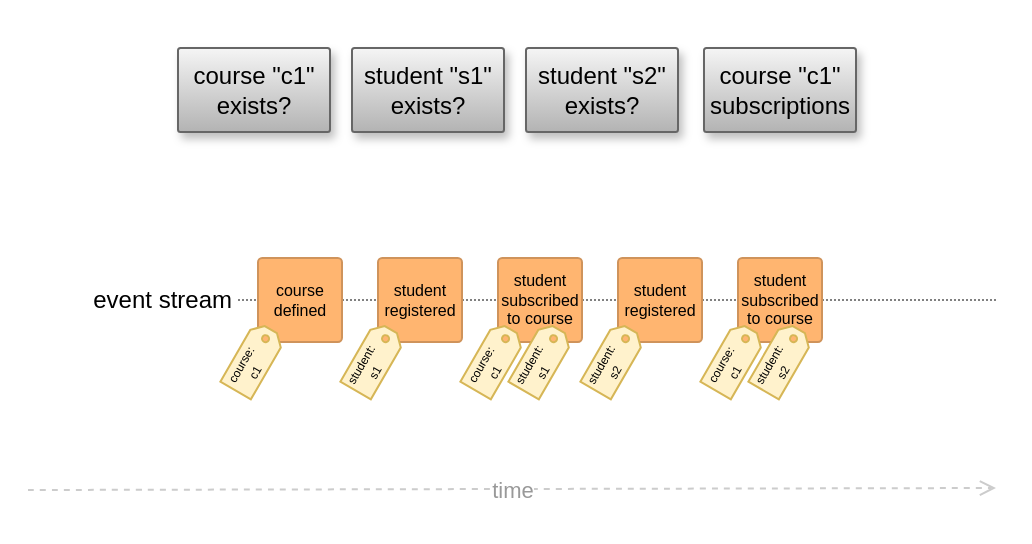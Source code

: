 <mxfile version="26.0.16">
  <diagram name="Seite-1" id="r95zw7-B-S0A9r7h02m8">
    <mxGraphModel dx="1219" dy="451" grid="0" gridSize="10" guides="1" tooltips="1" connect="1" arrows="1" fold="1" page="0" pageScale="1" pageWidth="827" pageHeight="1169" math="0" shadow="0">
      <root>
        <mxCell id="0" />
        <mxCell id="1" style="" parent="0" />
        <mxCell id="7EFssaYVpA_n2hoAjp4g-147" value="" style="rounded=0;whiteSpace=wrap;html=1;strokeColor=none;fillColor=none;movable=1;resizable=1;rotatable=1;deletable=1;editable=1;locked=0;connectable=1;" parent="1" vertex="1">
          <mxGeometry x="-119" y="199" width="515" height="271" as="geometry" />
        </mxCell>
        <mxCell id="7EFssaYVpA_n2hoAjp4g-39" value="event stream" style="line;strokeWidth=1;html=1;dashed=1;dashPattern=1 1;labelPosition=left;verticalLabelPosition=middle;align=right;verticalAlign=middle;spacingTop=0;spacingRight=2;strokeColor=#808080;" parent="1" vertex="1">
          <mxGeometry y="344" width="380" height="10" as="geometry" />
        </mxCell>
        <mxCell id="7EFssaYVpA_n2hoAjp4g-37" value="student&lt;div&gt;subscribed&lt;/div&gt;&lt;div&gt;to course&lt;/div&gt;" style="whiteSpace=wrap;aspect=fixed;rounded=1;fillColor=#FFB570;strokeColor=#CF935B;fontColor=#000000;fontFamily=Helvetica;fontSize=8;html=1;fontStyle=0;arcSize=5;imageHeight=24;" parent="1" vertex="1">
          <mxGeometry x="130" y="328" width="42" height="42" as="geometry" />
        </mxCell>
        <mxCell id="7EFssaYVpA_n2hoAjp4g-38" value="student&lt;div&gt;registered&lt;/div&gt;" style="whiteSpace=wrap;html=1;aspect=fixed;rounded=1;fillColor=#FFB570;strokeColor=#CF935B;fontColor=#000000;fontFamily=Helvetica;fontSize=8;arcSize=5;imageHeight=24;" parent="1" vertex="1">
          <mxGeometry x="70" y="328" width="42" height="42" as="geometry" />
        </mxCell>
        <mxCell id="7EFssaYVpA_n2hoAjp4g-41" value="course&lt;div&gt;defined&lt;/div&gt;" style="whiteSpace=wrap;html=1;aspect=fixed;rounded=1;fillColor=#FFB570;strokeColor=#CF935B;fontColor=#000000;fontFamily=Helvetica;fontSize=8;arcSize=5;imageHeight=24;" parent="1" vertex="1">
          <mxGeometry x="10" y="328" width="42" height="42" as="geometry" />
        </mxCell>
        <mxCell id="DbxpfdoCNsHGOSzbfEZo-4" value="" style="endArrow=open;html=1;rounded=0;fontSize=12;startSize=6;endSize=6;curved=1;dashed=1;strokeWidth=1;spacingLeft=0;spacingRight=0;endFill=0;fillColor=#f5f5f5;strokeColor=#CCCCCC;" parent="1" edge="1">
          <mxGeometry relative="1" as="geometry">
            <mxPoint x="-105" y="444" as="sourcePoint" />
            <mxPoint x="379" y="443" as="targetPoint" />
          </mxGeometry>
        </mxCell>
        <mxCell id="DbxpfdoCNsHGOSzbfEZo-5" value="time" style="edgeLabel;resizable=0;html=1;;align=center;verticalAlign=middle;spacingLeft=0;spacingRight=0;fontFamily=Helvetica;fontColor=#999999;" parent="DbxpfdoCNsHGOSzbfEZo-4" connectable="0" vertex="1">
          <mxGeometry relative="1" as="geometry" />
        </mxCell>
        <mxCell id="Ay2A0g3-Rm1teo7eCQYA-1" value="student&lt;div&gt;registered&lt;/div&gt;" style="whiteSpace=wrap;html=1;aspect=fixed;rounded=1;fillColor=#FFB570;strokeColor=#CF935B;fontColor=#000000;fontFamily=Helvetica;fontSize=8;arcSize=5;imageHeight=24;" vertex="1" parent="1">
          <mxGeometry x="190" y="328" width="42" height="42" as="geometry" />
        </mxCell>
        <mxCell id="Ay2A0g3-Rm1teo7eCQYA-3" value="student&lt;div&gt;subscribed&lt;/div&gt;&lt;div&gt;to course&lt;/div&gt;" style="whiteSpace=wrap;aspect=fixed;rounded=1;fillColor=#FFB570;strokeColor=#CF935B;fontColor=#000000;fontFamily=Helvetica;fontSize=8;html=1;fontStyle=0;arcSize=5;imageHeight=24;" vertex="1" parent="1">
          <mxGeometry x="250" y="328" width="42" height="42" as="geometry" />
        </mxCell>
        <mxCell id="Ay2A0g3-Rm1teo7eCQYA-50" value="Buttons" parent="0" />
        <UserObject label="course &quot;c1&quot; exists?" link="data:action/json,{&quot;actions&quot;:[{&quot;toggle&quot;:{&quot;cells&quot;:[&quot;layer_course1_exists&quot;]}}]}" id="Ay2A0g3-Rm1teo7eCQYA-51">
          <mxCell style="rounded=1;whiteSpace=wrap;html=1;arcSize=3;fillColor=#f5f5f5;strokeColor=#666666;gradientColor=#b3b3b3;shadow=1;" vertex="1" parent="Ay2A0g3-Rm1teo7eCQYA-50">
            <mxGeometry x="-30" y="223" width="76" height="42" as="geometry" />
          </mxCell>
        </UserObject>
        <UserObject label="student &quot;s1&quot; exists?" link="data:action/json,{&quot;actions&quot;:[{&quot;toggle&quot;:{&quot;cells&quot;:[&quot;layer_student1_exists&quot;]}}]}" id="Ay2A0g3-Rm1teo7eCQYA-52">
          <mxCell style="rounded=1;whiteSpace=wrap;html=1;arcSize=3;fillColor=#f5f5f5;strokeColor=#666666;gradientColor=#b3b3b3;shadow=1;" vertex="1" parent="Ay2A0g3-Rm1teo7eCQYA-50">
            <mxGeometry x="57" y="223" width="76" height="42" as="geometry" />
          </mxCell>
        </UserObject>
        <UserObject label="student &quot;s2&quot; exists?" link="data:action/json,{&quot;actions&quot;:[{&quot;toggle&quot;:{&quot;cells&quot;:[&quot;layer_student2_exists&quot;]}}]}" id="Ay2A0g3-Rm1teo7eCQYA-54">
          <mxCell style="rounded=1;whiteSpace=wrap;html=1;arcSize=3;fillColor=#f5f5f5;strokeColor=#666666;gradientColor=#b3b3b3;shadow=1;" vertex="1" parent="Ay2A0g3-Rm1teo7eCQYA-50">
            <mxGeometry x="144" y="223" width="76" height="42" as="geometry" />
          </mxCell>
        </UserObject>
        <UserObject label="course &quot;c1&quot; subscriptions" link="data:action/json,{&quot;actions&quot;:[{&quot;toggle&quot;:{&quot;cells&quot;:[&quot;layer_course1_subscriptions&quot;]}}]}" id="Ay2A0g3-Rm1teo7eCQYA-55">
          <mxCell style="rounded=1;whiteSpace=wrap;html=1;arcSize=3;fillColor=#f5f5f5;strokeColor=#666666;gradientColor=#b3b3b3;shadow=1;" vertex="1" parent="Ay2A0g3-Rm1teo7eCQYA-50">
            <mxGeometry x="233" y="223" width="76" height="42" as="geometry" />
          </mxCell>
        </UserObject>
        <object label="Course1 subscriptions" id="layer_course1_subscriptions">
          <mxCell style="locked=1;" parent="0" visible="0" />
        </object>
        <mxCell id="Ay2A0g3-Rm1teo7eCQYA-20" value="course&lt;div&gt;defined&lt;/div&gt;" style="whiteSpace=wrap;html=1;aspect=fixed;rounded=1;fillColor=#FFFFCC;strokeColor=#FF0000;fontColor=none;fontFamily=Helvetica;fontSize=8;arcSize=5;imageHeight=24;noLabel=1;fillStyle=auto;opacity=60;strokeWidth=2;" vertex="1" parent="layer_course1_subscriptions">
          <mxGeometry x="131" y="328" width="42" height="42" as="geometry" />
        </mxCell>
        <mxCell id="Ay2A0g3-Rm1teo7eCQYA-21" value="course&lt;div&gt;defined&lt;/div&gt;" style="whiteSpace=wrap;html=1;aspect=fixed;rounded=1;fillColor=#FFFFCC;strokeColor=#FF0000;fontColor=none;fontFamily=Helvetica;fontSize=8;arcSize=5;imageHeight=24;noLabel=1;fillStyle=auto;opacity=60;strokeWidth=2;" vertex="1" parent="layer_course1_subscriptions">
          <mxGeometry x="251" y="328" width="42" height="42" as="geometry" />
        </mxCell>
        <UserObject label="course &quot;c1&quot; subscriptions" link="data:action/json,{&quot;actions&quot;:[{&quot;toggle&quot;:{&quot;cells&quot;:[&quot;layer_course1_subscriptions&quot;]}}]}" id="Ay2A0g3-Rm1teo7eCQYA-61">
          <mxCell style="rounded=1;whiteSpace=wrap;html=1;arcSize=3;fillColor=#fff2cc;strokeColor=#d6b656;gradientColor=#ffd966;shadow=1;" vertex="1" parent="layer_course1_subscriptions">
            <mxGeometry x="233" y="223" width="76" height="42" as="geometry" />
          </mxCell>
        </UserObject>
        <object label="Student2 exists" id="layer_student2_exists">
          <mxCell style="locked=1;" parent="0" visible="0" />
        </object>
        <mxCell id="Ay2A0g3-Rm1teo7eCQYA-25" value="course&lt;div&gt;defined&lt;/div&gt;" style="whiteSpace=wrap;html=1;aspect=fixed;rounded=1;fillColor=#FFFFCC;strokeColor=#FF0000;fontColor=none;fontFamily=Helvetica;fontSize=8;arcSize=5;imageHeight=24;noLabel=1;fillStyle=auto;opacity=60;strokeWidth=2;" vertex="1" parent="layer_student2_exists">
          <mxGeometry x="191" y="328" width="42" height="42" as="geometry" />
        </mxCell>
        <UserObject label="student &quot;s2&quot; exists?" link="data:action/json,{&quot;actions&quot;:[{&quot;toggle&quot;:{&quot;cells&quot;:[&quot;layer_student2_exists&quot;]}}]}" id="Ay2A0g3-Rm1teo7eCQYA-59">
          <mxCell style="rounded=1;whiteSpace=wrap;html=1;arcSize=3;fillColor=#fff2cc;strokeColor=#d6b656;gradientColor=#ffd966;shadow=1;" vertex="1" parent="layer_student2_exists">
            <mxGeometry x="144" y="223" width="76" height="42" as="geometry" />
          </mxCell>
        </UserObject>
        <object label="Student1 exists" id="layer_student1_exists">
          <mxCell style="locked=1;" parent="0" visible="0" />
        </object>
        <mxCell id="Ay2A0g3-Rm1teo7eCQYA-23" value="course&lt;div&gt;defined&lt;/div&gt;" style="whiteSpace=wrap;html=1;aspect=fixed;rounded=1;fillColor=#FFFFCC;strokeColor=#FF0000;fontColor=none;fontFamily=Helvetica;fontSize=8;arcSize=5;imageHeight=24;noLabel=1;fillStyle=auto;opacity=60;strokeWidth=2;" vertex="1" parent="layer_student1_exists">
          <mxGeometry x="70" y="328" width="42" height="42" as="geometry" />
        </mxCell>
        <UserObject label="student &quot;s1&quot; exists?" link="data:action/json,{&quot;actions&quot;:[{&quot;toggle&quot;:{&quot;cells&quot;:[&quot;layer_student1_exists&quot;]}}]}" id="Ay2A0g3-Rm1teo7eCQYA-58">
          <mxCell style="rounded=1;whiteSpace=wrap;html=1;arcSize=3;fillColor=#fff2cc;strokeColor=#d6b656;gradientColor=#ffd966;shadow=1;" vertex="1" parent="layer_student1_exists">
            <mxGeometry x="57" y="223" width="76" height="42" as="geometry" />
          </mxCell>
        </UserObject>
        <object label="Course1 exists" id="layer_course1_exists">
          <mxCell style="locked=1;" parent="0" visible="0" />
        </object>
        <mxCell id="Ay2A0g3-Rm1teo7eCQYA-10" value="course&lt;div&gt;defined&lt;/div&gt;" style="whiteSpace=wrap;html=1;aspect=fixed;rounded=1;fillColor=#FFFFCC;strokeColor=#FF0000;fontColor=none;fontFamily=Helvetica;fontSize=8;arcSize=5;imageHeight=24;noLabel=1;fillStyle=auto;opacity=60;strokeWidth=2;" vertex="1" parent="layer_course1_exists">
          <mxGeometry x="10" y="328" width="42" height="42" as="geometry" />
        </mxCell>
        <UserObject label="course &quot;c1&quot; exists?" link="data:action/json,{&quot;actions&quot;:[{&quot;toggle&quot;:{&quot;cells&quot;:[&quot;layer_course1_exists&quot;]}}]}" id="Ay2A0g3-Rm1teo7eCQYA-57">
          <mxCell style="rounded=1;whiteSpace=wrap;html=1;arcSize=3;fillColor=#fff2cc;strokeColor=#d6b656;gradientColor=#ffd966;shadow=0;" vertex="1" parent="layer_course1_exists">
            <mxGeometry x="-30" y="223" width="76" height="42" as="geometry" />
          </mxCell>
        </UserObject>
        <mxCell id="Ay2A0g3-Rm1teo7eCQYA-11" value="Tags" style="" parent="0" />
        <mxCell id="Ay2A0g3-Rm1teo7eCQYA-12" value="course:&lt;div&gt;c1&lt;/div&gt;" style="shape=stencil(pVPtDoMgDHwa/iOEbH83N9/DKU5iJwbcdG8/FDQ6vxJNTEiv9UqPK6K+TsOCI4JDXfCoRPSGCElEzWNzGji1CMM2rGzoYRfrUsmMVyIuXaHIU65E2WTpHeGLqWk+6j/CKHsq+c7jUaJLJwIgkiCVCe3pbgJgOyESzP5YhE3rSaJLv+Snma62dO7W31E0z9wRgMgHBGd2lKGXzlF47DgH3cHxNwnbMQrewRCB1HzlOQ0+edEWXfCPcY5UfMNY1qUrXTcLFuyJCA2CKzutjk59DiAKPRR/LF2nZL9do93zNthXJ2y1m0jUonbzW+AH);whiteSpace=wrap;html=1;fillColor=#fff2cc;strokeColor=#d6b656;rotation=300;fontSize=6;spacingRight=9;spacing=2;" vertex="1" parent="Ay2A0g3-Rm1teo7eCQYA-11">
          <mxGeometry x="-10" y="361" width="35.21" height="36.05" as="geometry" />
        </mxCell>
        <mxCell id="Ay2A0g3-Rm1teo7eCQYA-13" value="student:&lt;div&gt;s1&lt;/div&gt;" style="shape=stencil(pVPtDoMgDHwa/iOEbH83N9/DKU5iJwbcdG8/FDQ6vxJNTEiv9UqPK6K+TsOCI4JDXfCoRPSGCElEzWNzGji1CMM2rGzoYRfrUsmMVyIuXaHIU65E2WTpHeGLqWk+6j/CKHsq+c7jUaJLJwIgkiCVCe3pbgJgOyESzP5YhE3rSaJLv+Snma62dO7W31E0z9wRgMgHBGd2lKGXzlF47DgH3cHxNwnbMQrewRCB1HzlOQ0+edEWXfCPcY5UfMNY1qUrXTcLFuyJCA2CKzutjk59DiAKPRR/LF2nZL9do93zNthXJ2y1m0jUonbzW+AH);whiteSpace=wrap;html=1;fillColor=#fff2cc;strokeColor=#d6b656;rotation=300;fontSize=6;spacingRight=9;spacing=2;" vertex="1" parent="Ay2A0g3-Rm1teo7eCQYA-11">
          <mxGeometry x="50" y="361" width="35.21" height="36.05" as="geometry" />
        </mxCell>
        <mxCell id="Ay2A0g3-Rm1teo7eCQYA-14" value="course:&lt;div&gt;c1&lt;/div&gt;" style="shape=stencil(pVPtDoMgDHwa/iOEbH83N9/DKU5iJwbcdG8/FDQ6vxJNTEiv9UqPK6K+TsOCI4JDXfCoRPSGCElEzWNzGji1CMM2rGzoYRfrUsmMVyIuXaHIU65E2WTpHeGLqWk+6j/CKHsq+c7jUaJLJwIgkiCVCe3pbgJgOyESzP5YhE3rSaJLv+Snma62dO7W31E0z9wRgMgHBGd2lKGXzlF47DgH3cHxNwnbMQrewRCB1HzlOQ0+edEWXfCPcY5UfMNY1qUrXTcLFuyJCA2CKzutjk59DiAKPRR/LF2nZL9do93zNthXJ2y1m0jUonbzW+AH);whiteSpace=wrap;html=1;fillColor=#fff2cc;strokeColor=#d6b656;rotation=300;fontSize=6;spacingRight=9;spacing=2;" vertex="1" parent="Ay2A0g3-Rm1teo7eCQYA-11">
          <mxGeometry x="110" y="361" width="35.21" height="36.05" as="geometry" />
        </mxCell>
        <mxCell id="Ay2A0g3-Rm1teo7eCQYA-15" value="student:&lt;div&gt;s1&lt;/div&gt;" style="shape=stencil(pVPtDoMgDHwa/iOEbH83N9/DKU5iJwbcdG8/FDQ6vxJNTEiv9UqPK6K+TsOCI4JDXfCoRPSGCElEzWNzGji1CMM2rGzoYRfrUsmMVyIuXaHIU65E2WTpHeGLqWk+6j/CKHsq+c7jUaJLJwIgkiCVCe3pbgJgOyESzP5YhE3rSaJLv+Snma62dO7W31E0z9wRgMgHBGd2lKGXzlF47DgH3cHxNwnbMQrewRCB1HzlOQ0+edEWXfCPcY5UfMNY1qUrXTcLFuyJCA2CKzutjk59DiAKPRR/LF2nZL9do93zNthXJ2y1m0jUonbzW+AH);whiteSpace=wrap;html=1;fillColor=#fff2cc;strokeColor=#d6b656;rotation=300;fontSize=6;spacingRight=9;spacing=2;" vertex="1" parent="Ay2A0g3-Rm1teo7eCQYA-11">
          <mxGeometry x="134" y="361" width="35.21" height="36.05" as="geometry" />
        </mxCell>
        <mxCell id="Ay2A0g3-Rm1teo7eCQYA-16" value="student:&lt;div&gt;s2&lt;/div&gt;" style="shape=stencil(pVPtDoMgDHwa/iOEbH83N9/DKU5iJwbcdG8/FDQ6vxJNTEiv9UqPK6K+TsOCI4JDXfCoRPSGCElEzWNzGji1CMM2rGzoYRfrUsmMVyIuXaHIU65E2WTpHeGLqWk+6j/CKHsq+c7jUaJLJwIgkiCVCe3pbgJgOyESzP5YhE3rSaJLv+Snma62dO7W31E0z9wRgMgHBGd2lKGXzlF47DgH3cHxNwnbMQrewRCB1HzlOQ0+edEWXfCPcY5UfMNY1qUrXTcLFuyJCA2CKzutjk59DiAKPRR/LF2nZL9do93zNthXJ2y1m0jUonbzW+AH);whiteSpace=wrap;html=1;fillColor=#fff2cc;strokeColor=#d6b656;rotation=300;fontSize=6;spacingRight=9;spacing=2;" vertex="1" parent="Ay2A0g3-Rm1teo7eCQYA-11">
          <mxGeometry x="170" y="361" width="35.21" height="36.05" as="geometry" />
        </mxCell>
        <mxCell id="Ay2A0g3-Rm1teo7eCQYA-17" value="course:&lt;div&gt;c1&lt;/div&gt;" style="shape=stencil(pVPtDoMgDHwa/iOEbH83N9/DKU5iJwbcdG8/FDQ6vxJNTEiv9UqPK6K+TsOCI4JDXfCoRPSGCElEzWNzGji1CMM2rGzoYRfrUsmMVyIuXaHIU65E2WTpHeGLqWk+6j/CKHsq+c7jUaJLJwIgkiCVCe3pbgJgOyESzP5YhE3rSaJLv+Snma62dO7W31E0z9wRgMgHBGd2lKGXzlF47DgH3cHxNwnbMQrewRCB1HzlOQ0+edEWXfCPcY5UfMNY1qUrXTcLFuyJCA2CKzutjk59DiAKPRR/LF2nZL9do93zNthXJ2y1m0jUonbzW+AH);whiteSpace=wrap;html=1;fillColor=#fff2cc;strokeColor=#d6b656;rotation=300;fontSize=6;spacingRight=9;spacing=2;" vertex="1" parent="Ay2A0g3-Rm1teo7eCQYA-11">
          <mxGeometry x="230" y="361" width="35.21" height="36.05" as="geometry" />
        </mxCell>
        <mxCell id="Ay2A0g3-Rm1teo7eCQYA-18" value="student:&lt;div&gt;s2&lt;/div&gt;" style="shape=stencil(pVPtDoMgDHwa/iOEbH83N9/DKU5iJwbcdG8/FDQ6vxJNTEiv9UqPK6K+TsOCI4JDXfCoRPSGCElEzWNzGji1CMM2rGzoYRfrUsmMVyIuXaHIU65E2WTpHeGLqWk+6j/CKHsq+c7jUaJLJwIgkiCVCe3pbgJgOyESzP5YhE3rSaJLv+Snma62dO7W31E0z9wRgMgHBGd2lKGXzlF47DgH3cHxNwnbMQrewRCB1HzlOQ0+edEWXfCPcY5UfMNY1qUrXTcLFuyJCA2CKzutjk59DiAKPRR/LF2nZL9do93zNthXJ2y1m0jUonbzW+AH);whiteSpace=wrap;html=1;fillColor=#fff2cc;strokeColor=#d6b656;rotation=300;fontSize=6;spacingRight=9;spacing=2;" vertex="1" parent="Ay2A0g3-Rm1teo7eCQYA-11">
          <mxGeometry x="254" y="361" width="35.21" height="36.05" as="geometry" />
        </mxCell>
      </root>
    </mxGraphModel>
  </diagram>
</mxfile>
